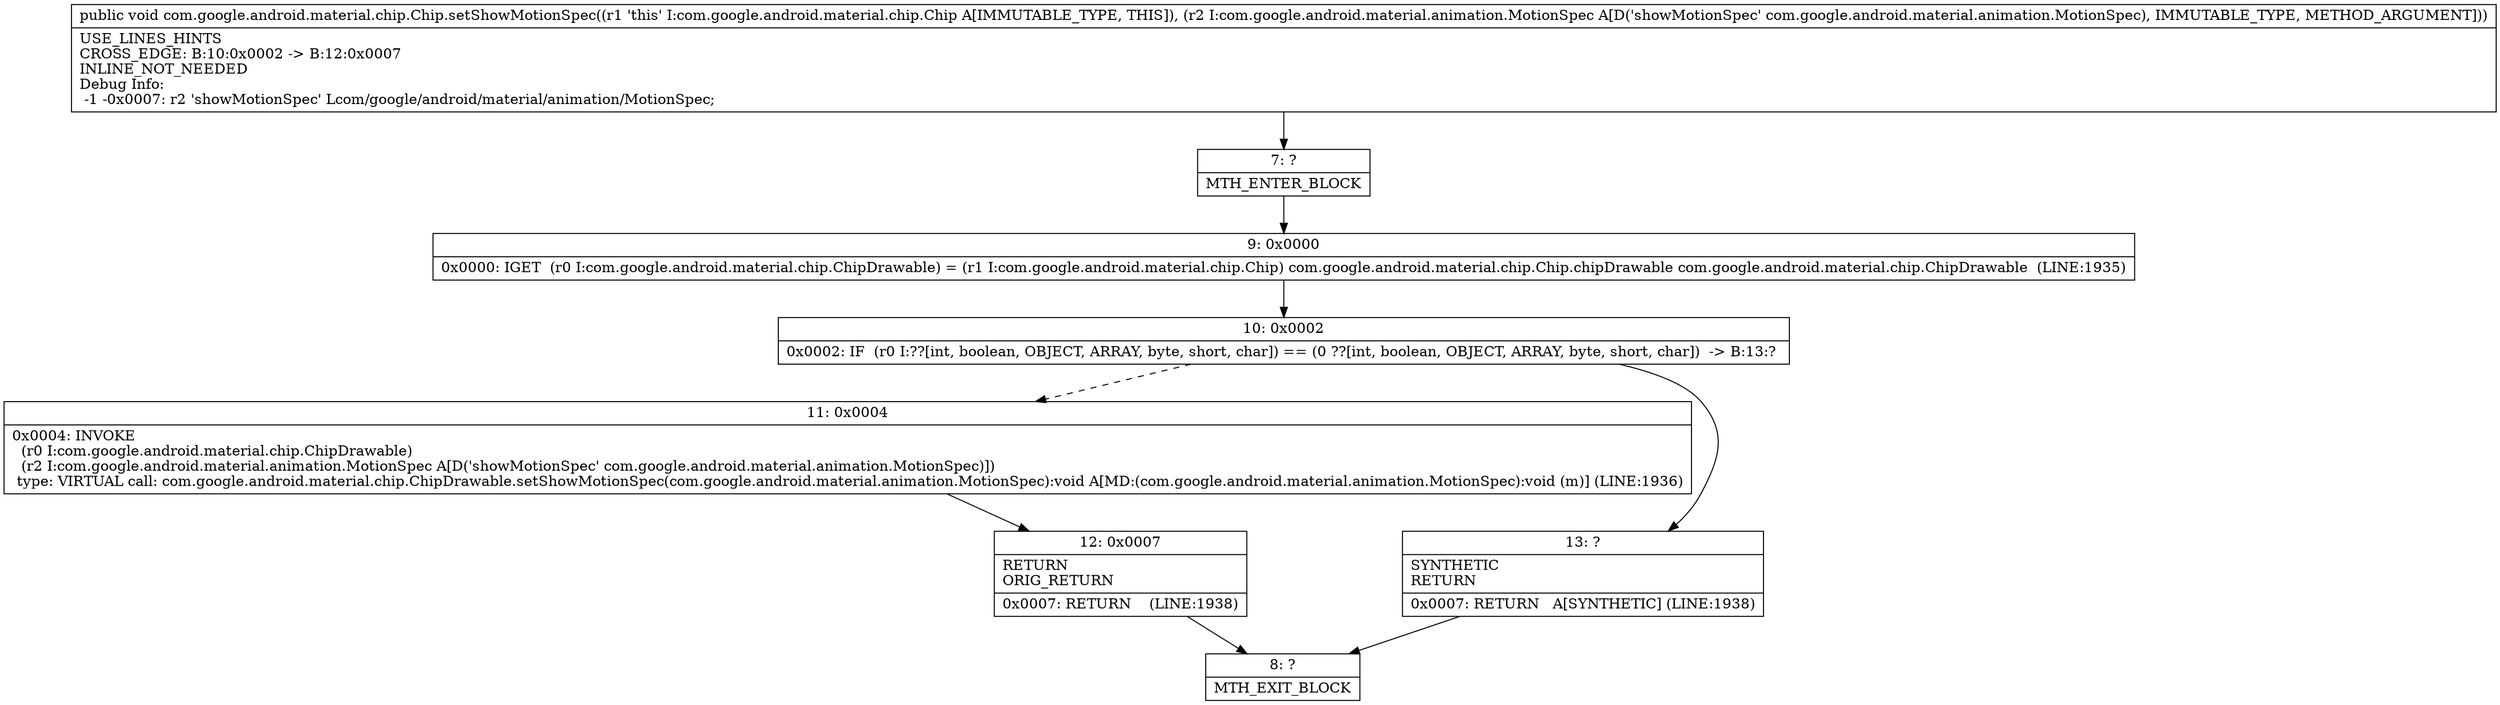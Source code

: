 digraph "CFG forcom.google.android.material.chip.Chip.setShowMotionSpec(Lcom\/google\/android\/material\/animation\/MotionSpec;)V" {
Node_7 [shape=record,label="{7\:\ ?|MTH_ENTER_BLOCK\l}"];
Node_9 [shape=record,label="{9\:\ 0x0000|0x0000: IGET  (r0 I:com.google.android.material.chip.ChipDrawable) = (r1 I:com.google.android.material.chip.Chip) com.google.android.material.chip.Chip.chipDrawable com.google.android.material.chip.ChipDrawable  (LINE:1935)\l}"];
Node_10 [shape=record,label="{10\:\ 0x0002|0x0002: IF  (r0 I:??[int, boolean, OBJECT, ARRAY, byte, short, char]) == (0 ??[int, boolean, OBJECT, ARRAY, byte, short, char])  \-\> B:13:? \l}"];
Node_11 [shape=record,label="{11\:\ 0x0004|0x0004: INVOKE  \l  (r0 I:com.google.android.material.chip.ChipDrawable)\l  (r2 I:com.google.android.material.animation.MotionSpec A[D('showMotionSpec' com.google.android.material.animation.MotionSpec)])\l type: VIRTUAL call: com.google.android.material.chip.ChipDrawable.setShowMotionSpec(com.google.android.material.animation.MotionSpec):void A[MD:(com.google.android.material.animation.MotionSpec):void (m)] (LINE:1936)\l}"];
Node_12 [shape=record,label="{12\:\ 0x0007|RETURN\lORIG_RETURN\l|0x0007: RETURN    (LINE:1938)\l}"];
Node_8 [shape=record,label="{8\:\ ?|MTH_EXIT_BLOCK\l}"];
Node_13 [shape=record,label="{13\:\ ?|SYNTHETIC\lRETURN\l|0x0007: RETURN   A[SYNTHETIC] (LINE:1938)\l}"];
MethodNode[shape=record,label="{public void com.google.android.material.chip.Chip.setShowMotionSpec((r1 'this' I:com.google.android.material.chip.Chip A[IMMUTABLE_TYPE, THIS]), (r2 I:com.google.android.material.animation.MotionSpec A[D('showMotionSpec' com.google.android.material.animation.MotionSpec), IMMUTABLE_TYPE, METHOD_ARGUMENT]))  | USE_LINES_HINTS\lCROSS_EDGE: B:10:0x0002 \-\> B:12:0x0007\lINLINE_NOT_NEEDED\lDebug Info:\l  \-1 \-0x0007: r2 'showMotionSpec' Lcom\/google\/android\/material\/animation\/MotionSpec;\l}"];
MethodNode -> Node_7;Node_7 -> Node_9;
Node_9 -> Node_10;
Node_10 -> Node_11[style=dashed];
Node_10 -> Node_13;
Node_11 -> Node_12;
Node_12 -> Node_8;
Node_13 -> Node_8;
}


